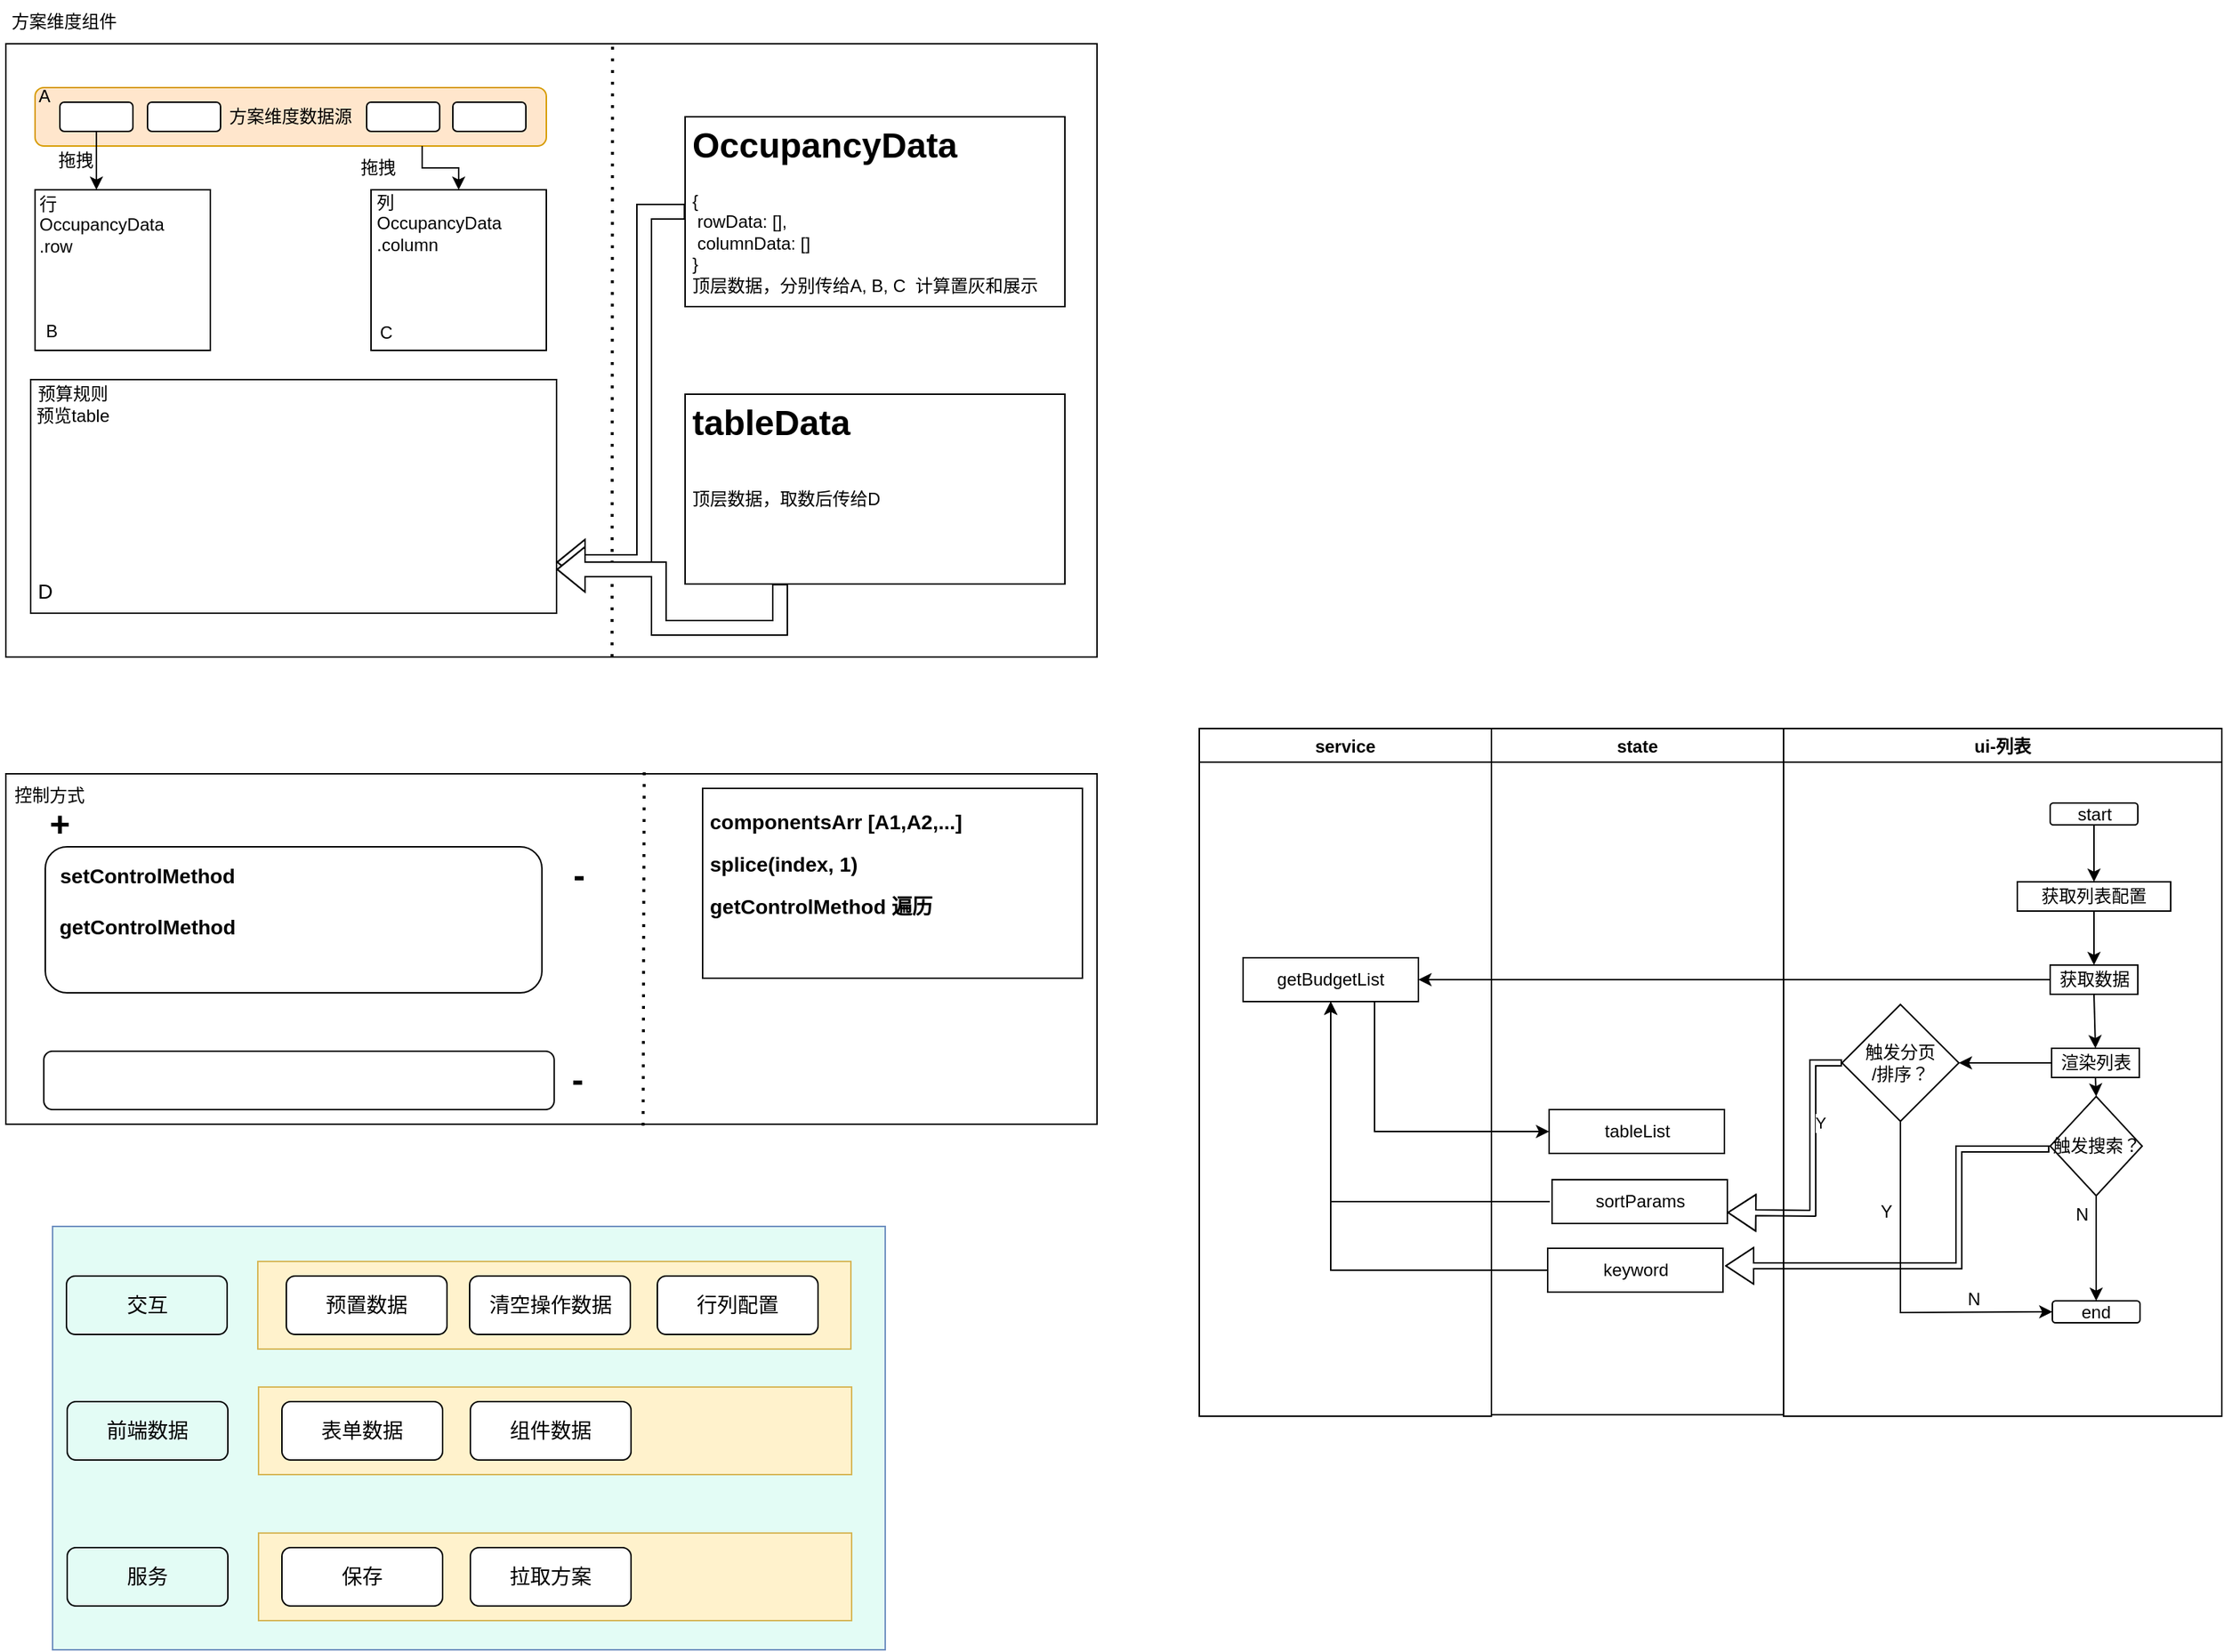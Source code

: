 <mxfile version="16.2.7" type="github">
  <diagram id="qfpWXhSrhyYfTMMbuBGT" name="Page-1">
    <mxGraphModel dx="1426" dy="794" grid="1" gridSize="10" guides="1" tooltips="1" connect="1" arrows="1" fold="1" page="1" pageScale="1" pageWidth="827" pageHeight="1169" math="0" shadow="0">
      <root>
        <mxCell id="0" />
        <mxCell id="1" parent="0" />
        <mxCell id="ocRCpTibMpe3HXO2Mhpm-78" value="" style="rounded=0;whiteSpace=wrap;html=1;fontSize=14;strokeColor=#6c8ebf;fillColor=#E3FCF5;" parent="1" vertex="1">
          <mxGeometry x="115" y="860" width="570" height="290" as="geometry" />
        </mxCell>
        <mxCell id="ocRCpTibMpe3HXO2Mhpm-30" value="" style="rounded=0;whiteSpace=wrap;html=1;fontSize=12;strokeColor=default;fillColor=none;" parent="1" vertex="1">
          <mxGeometry x="83" y="550" width="747" height="240" as="geometry" />
        </mxCell>
        <mxCell id="ocRCpTibMpe3HXO2Mhpm-31" value="控制方式" style="text;html=1;strokeColor=none;fillColor=none;align=center;verticalAlign=middle;whiteSpace=wrap;rounded=0;fontSize=12;" parent="1" vertex="1">
          <mxGeometry x="83" y="550" width="60" height="30" as="geometry" />
        </mxCell>
        <mxCell id="ocRCpTibMpe3HXO2Mhpm-36" value="&lt;font style=&quot;font-size: 24px&quot;&gt;&lt;b&gt;+&lt;/b&gt;&lt;/font&gt;" style="text;html=1;strokeColor=none;fillColor=none;align=center;verticalAlign=middle;whiteSpace=wrap;rounded=0;fontSize=12;" parent="1" vertex="1">
          <mxGeometry x="90" y="570" width="60" height="30" as="geometry" />
        </mxCell>
        <mxCell id="ocRCpTibMpe3HXO2Mhpm-43" value="" style="endArrow=none;dashed=1;html=1;dashPattern=1 3;strokeWidth=2;rounded=0;fontSize=24;fillColor=default;entryX=0.585;entryY=-0.008;entryDx=0;entryDy=0;exitX=0.584;exitY=1.004;exitDx=0;exitDy=0;entryPerimeter=0;exitPerimeter=0;" parent="1" source="ocRCpTibMpe3HXO2Mhpm-30" target="ocRCpTibMpe3HXO2Mhpm-30" edge="1">
          <mxGeometry width="50" height="50" relative="1" as="geometry">
            <mxPoint x="630" y="640" as="sourcePoint" />
            <mxPoint x="680" y="590" as="targetPoint" />
          </mxGeometry>
        </mxCell>
        <mxCell id="ocRCpTibMpe3HXO2Mhpm-1" value="方案维度组件" style="text;html=1;strokeColor=none;fillColor=none;align=center;verticalAlign=middle;whiteSpace=wrap;rounded=0;" parent="1" vertex="1">
          <mxGeometry x="83" y="20" width="80" height="30" as="geometry" />
        </mxCell>
        <mxCell id="ocRCpTibMpe3HXO2Mhpm-2" value="" style="rounded=0;whiteSpace=wrap;html=1;fillColor=none;" parent="1" vertex="1">
          <mxGeometry x="83" y="50" width="747" height="420" as="geometry" />
        </mxCell>
        <mxCell id="ocRCpTibMpe3HXO2Mhpm-3" value="方案维度数据源" style="rounded=1;whiteSpace=wrap;html=1;fillColor=#ffe6cc;strokeColor=#d79b00;" parent="1" vertex="1">
          <mxGeometry x="103" y="80" width="350" height="40" as="geometry" />
        </mxCell>
        <mxCell id="ocRCpTibMpe3HXO2Mhpm-4" value="" style="rounded=1;whiteSpace=wrap;html=1;" parent="1" vertex="1">
          <mxGeometry x="120" y="90" width="50" height="20" as="geometry" />
        </mxCell>
        <mxCell id="ocRCpTibMpe3HXO2Mhpm-5" value="" style="rounded=1;whiteSpace=wrap;html=1;" parent="1" vertex="1">
          <mxGeometry x="180" y="90" width="50" height="20" as="geometry" />
        </mxCell>
        <mxCell id="ocRCpTibMpe3HXO2Mhpm-6" value="" style="rounded=1;whiteSpace=wrap;html=1;" parent="1" vertex="1">
          <mxGeometry x="330" y="90" width="50" height="20" as="geometry" />
        </mxCell>
        <mxCell id="ocRCpTibMpe3HXO2Mhpm-7" value="" style="rounded=1;whiteSpace=wrap;html=1;" parent="1" vertex="1">
          <mxGeometry x="389" y="90" width="50" height="20" as="geometry" />
        </mxCell>
        <mxCell id="ocRCpTibMpe3HXO2Mhpm-8" value="" style="rounded=0;whiteSpace=wrap;html=1;" parent="1" vertex="1">
          <mxGeometry x="103" y="150" width="120" height="110" as="geometry" />
        </mxCell>
        <mxCell id="ocRCpTibMpe3HXO2Mhpm-9" value="" style="rounded=0;whiteSpace=wrap;html=1;" parent="1" vertex="1">
          <mxGeometry x="333" y="150" width="120" height="110" as="geometry" />
        </mxCell>
        <mxCell id="ocRCpTibMpe3HXO2Mhpm-10" value="行&lt;span&gt;OccupancyData .row&lt;/span&gt;" style="text;html=1;strokeColor=none;fillColor=none;align=left;verticalAlign=middle;whiteSpace=wrap;rounded=0;" parent="1" vertex="1">
          <mxGeometry x="104" y="159" width="33" height="30" as="geometry" />
        </mxCell>
        <mxCell id="ocRCpTibMpe3HXO2Mhpm-11" value="&lt;font style=&quot;font-size: 12px&quot;&gt;列&lt;span&gt;OccupancyData .column&lt;/span&gt;&lt;br&gt;&lt;/font&gt;" style="text;html=1;strokeColor=none;fillColor=none;align=left;verticalAlign=middle;whiteSpace=wrap;rounded=0;" parent="1" vertex="1">
          <mxGeometry x="335" y="158" width="33" height="30" as="geometry" />
        </mxCell>
        <mxCell id="ocRCpTibMpe3HXO2Mhpm-12" value="" style="endArrow=classic;html=1;rounded=0;exitX=0.5;exitY=1;exitDx=0;exitDy=0;entryX=0.35;entryY=0;entryDx=0;entryDy=0;entryPerimeter=0;" parent="1" source="ocRCpTibMpe3HXO2Mhpm-4" target="ocRCpTibMpe3HXO2Mhpm-8" edge="1">
          <mxGeometry width="50" height="50" relative="1" as="geometry">
            <mxPoint x="140" y="140" as="sourcePoint" />
            <mxPoint x="190" y="90" as="targetPoint" />
          </mxGeometry>
        </mxCell>
        <mxCell id="ocRCpTibMpe3HXO2Mhpm-13" value="拖拽" style="text;html=1;strokeColor=none;fillColor=none;align=center;verticalAlign=middle;whiteSpace=wrap;rounded=0;" parent="1" vertex="1">
          <mxGeometry x="101" y="115" width="60" height="30" as="geometry" />
        </mxCell>
        <mxCell id="ocRCpTibMpe3HXO2Mhpm-16" value="&lt;h1&gt;OccupancyData&amp;nbsp;&lt;/h1&gt;&lt;div&gt;{&lt;/div&gt;&lt;div&gt;&lt;span style=&quot;white-space: pre&quot;&gt; &lt;/span&gt;rowData: [],&lt;br&gt;&lt;/div&gt;&lt;div&gt;&lt;span style=&quot;white-space: pre&quot;&gt; &lt;/span&gt;columnData: []&lt;br&gt;&lt;/div&gt;&lt;div&gt;}&lt;/div&gt;&lt;div&gt;顶层数据，分别传给A, B, C&amp;nbsp; 计算置灰和展示&lt;/div&gt;" style="text;html=1;strokeColor=default;fillColor=none;spacing=5;spacingTop=-20;whiteSpace=wrap;overflow=hidden;rounded=0;" parent="1" vertex="1">
          <mxGeometry x="548" y="100" width="260" height="130" as="geometry" />
        </mxCell>
        <mxCell id="ocRCpTibMpe3HXO2Mhpm-17" value="A" style="text;html=1;strokeColor=none;fillColor=none;align=center;verticalAlign=middle;whiteSpace=wrap;rounded=0;" parent="1" vertex="1">
          <mxGeometry x="104" y="81" width="11" height="10" as="geometry" />
        </mxCell>
        <mxCell id="ocRCpTibMpe3HXO2Mhpm-18" value="B" style="text;html=1;strokeColor=none;fillColor=none;align=center;verticalAlign=middle;whiteSpace=wrap;rounded=0;" parent="1" vertex="1">
          <mxGeometry x="109" y="242" width="11" height="10" as="geometry" />
        </mxCell>
        <mxCell id="ocRCpTibMpe3HXO2Mhpm-19" value="C" style="text;html=1;strokeColor=none;fillColor=none;align=center;verticalAlign=middle;whiteSpace=wrap;rounded=0;" parent="1" vertex="1">
          <mxGeometry x="338" y="243" width="11" height="10" as="geometry" />
        </mxCell>
        <mxCell id="ocRCpTibMpe3HXO2Mhpm-20" value="拖拽" style="text;html=1;strokeColor=none;fillColor=none;align=center;verticalAlign=middle;whiteSpace=wrap;rounded=0;" parent="1" vertex="1">
          <mxGeometry x="308" y="120" width="60" height="30" as="geometry" />
        </mxCell>
        <mxCell id="ocRCpTibMpe3HXO2Mhpm-21" value="" style="endArrow=classic;html=1;rounded=0;exitX=1;exitY=0;exitDx=0;exitDy=0;entryX=0.5;entryY=0;entryDx=0;entryDy=0;" parent="1" source="ocRCpTibMpe3HXO2Mhpm-20" target="ocRCpTibMpe3HXO2Mhpm-9" edge="1">
          <mxGeometry width="50" height="50" relative="1" as="geometry">
            <mxPoint x="155" y="120" as="sourcePoint" />
            <mxPoint x="155" y="160" as="targetPoint" />
            <Array as="points">
              <mxPoint x="368" y="135" />
              <mxPoint x="393" y="135" />
            </Array>
          </mxGeometry>
        </mxCell>
        <mxCell id="ocRCpTibMpe3HXO2Mhpm-23" value="" style="endArrow=none;dashed=1;html=1;dashPattern=1 3;strokeWidth=2;rounded=0;fontSize=12;entryX=0.556;entryY=-0.002;entryDx=0;entryDy=0;entryPerimeter=0;" parent="1" target="ocRCpTibMpe3HXO2Mhpm-2" edge="1">
          <mxGeometry width="50" height="50" relative="1" as="geometry">
            <mxPoint x="498" y="470" as="sourcePoint" />
            <mxPoint x="440" y="290" as="targetPoint" />
          </mxGeometry>
        </mxCell>
        <mxCell id="ocRCpTibMpe3HXO2Mhpm-25" value="" style="rounded=0;whiteSpace=wrap;html=1;fontSize=12;strokeColor=default;" parent="1" vertex="1">
          <mxGeometry x="100" y="280" width="360" height="160" as="geometry" />
        </mxCell>
        <mxCell id="ocRCpTibMpe3HXO2Mhpm-26" value="预算规则预览table" style="text;html=1;strokeColor=none;fillColor=none;align=center;verticalAlign=middle;whiteSpace=wrap;rounded=0;fontSize=12;" parent="1" vertex="1">
          <mxGeometry x="99" y="282" width="60" height="30" as="geometry" />
        </mxCell>
        <mxCell id="ocRCpTibMpe3HXO2Mhpm-27" value="" style="shape=flexArrow;endArrow=classic;html=1;rounded=0;fontSize=12;exitX=0;exitY=0.5;exitDx=0;exitDy=0;" parent="1" source="ocRCpTibMpe3HXO2Mhpm-16" edge="1">
          <mxGeometry width="50" height="50" relative="1" as="geometry">
            <mxPoint x="390" y="340" as="sourcePoint" />
            <mxPoint x="460" y="405" as="targetPoint" />
            <Array as="points">
              <mxPoint x="520" y="165" />
              <mxPoint x="520" y="290" />
              <mxPoint x="520" y="405" />
            </Array>
          </mxGeometry>
        </mxCell>
        <mxCell id="ocRCpTibMpe3HXO2Mhpm-28" value="&lt;h1&gt;tableData&amp;nbsp;&lt;/h1&gt;&lt;div&gt;&lt;br&gt;&lt;/div&gt;&lt;div&gt;顶层数据，取数后传给D&amp;nbsp;&lt;/div&gt;" style="text;html=1;strokeColor=default;fillColor=none;spacing=5;spacingTop=-20;whiteSpace=wrap;overflow=hidden;rounded=0;" parent="1" vertex="1">
          <mxGeometry x="548" y="290" width="260" height="130" as="geometry" />
        </mxCell>
        <mxCell id="ocRCpTibMpe3HXO2Mhpm-29" value="" style="shape=flexArrow;endArrow=classic;html=1;rounded=0;fontSize=12;exitX=0.25;exitY=1;exitDx=0;exitDy=0;fillColor=default;" parent="1" source="ocRCpTibMpe3HXO2Mhpm-28" edge="1">
          <mxGeometry width="50" height="50" relative="1" as="geometry">
            <mxPoint x="390" y="340" as="sourcePoint" />
            <mxPoint x="460" y="410" as="targetPoint" />
            <Array as="points">
              <mxPoint x="613" y="450" />
              <mxPoint x="530" y="450" />
              <mxPoint x="530" y="410" />
            </Array>
          </mxGeometry>
        </mxCell>
        <mxCell id="ocRCpTibMpe3HXO2Mhpm-33" value="" style="rounded=1;whiteSpace=wrap;html=1;fontSize=12;strokeColor=default;fillColor=default;" parent="1" vertex="1">
          <mxGeometry x="110" y="600" width="340" height="100" as="geometry" />
        </mxCell>
        <mxCell id="ocRCpTibMpe3HXO2Mhpm-37" value="&lt;font style=&quot;font-size: 24px&quot;&gt;&lt;b&gt;-&lt;/b&gt;&lt;/font&gt;" style="text;html=1;strokeColor=none;fillColor=none;align=center;verticalAlign=middle;whiteSpace=wrap;rounded=0;fontSize=12;" parent="1" vertex="1">
          <mxGeometry x="451.25" y="605" width="48.75" height="30" as="geometry" />
        </mxCell>
        <mxCell id="ocRCpTibMpe3HXO2Mhpm-51" value="&lt;h1&gt;&lt;span style=&quot;font-size: 14px&quot;&gt;componentsArr [A1,A2,...]&lt;br&gt;splice(index, 1)&lt;br&gt;getControlMethod 遍历&lt;/span&gt;&lt;/h1&gt;" style="text;html=1;strokeColor=default;fillColor=none;spacing=5;spacingTop=-20;whiteSpace=wrap;overflow=hidden;rounded=0;" parent="1" vertex="1">
          <mxGeometry x="560" y="560" width="260" height="130" as="geometry" />
        </mxCell>
        <mxCell id="ocRCpTibMpe3HXO2Mhpm-52" value="D" style="text;html=1;strokeColor=none;fillColor=none;align=center;verticalAlign=middle;whiteSpace=wrap;rounded=0;fontSize=14;" parent="1" vertex="1">
          <mxGeometry x="79.5" y="410" width="60" height="30" as="geometry" />
        </mxCell>
        <mxCell id="ocRCpTibMpe3HXO2Mhpm-53" value="" style="group" parent="1" vertex="1" connectable="0">
          <mxGeometry x="109" y="740" width="390" height="40" as="geometry" />
        </mxCell>
        <mxCell id="ocRCpTibMpe3HXO2Mhpm-45" value="" style="rounded=1;whiteSpace=wrap;html=1;fontSize=12;strokeColor=default;fillColor=default;" parent="ocRCpTibMpe3HXO2Mhpm-53" vertex="1">
          <mxGeometry width="349.375" height="40" as="geometry" />
        </mxCell>
        <mxCell id="ocRCpTibMpe3HXO2Mhpm-46" value="&lt;font style=&quot;font-size: 24px&quot;&gt;&lt;b&gt;-&lt;/b&gt;&lt;/font&gt;" style="text;html=1;strokeColor=none;fillColor=none;align=center;verticalAlign=middle;whiteSpace=wrap;rounded=0;fontSize=12;" parent="ocRCpTibMpe3HXO2Mhpm-53" vertex="1">
          <mxGeometry x="341.25" y="5" width="48.75" height="30" as="geometry" />
        </mxCell>
        <mxCell id="ocRCpTibMpe3HXO2Mhpm-54" value="&lt;h1 style=&quot;text-align: left&quot;&gt;&lt;span style=&quot;font-size: 14px&quot;&gt;setControlMethod&lt;/span&gt;&lt;/h1&gt;" style="text;html=1;strokeColor=none;fillColor=none;align=center;verticalAlign=middle;whiteSpace=wrap;rounded=0;fontSize=14;" parent="1" vertex="1">
          <mxGeometry x="150" y="600" width="60" height="30" as="geometry" />
        </mxCell>
        <mxCell id="ocRCpTibMpe3HXO2Mhpm-55" value="&lt;h1 style=&quot;text-align: left&quot;&gt;&lt;span style=&quot;font-size: 14px&quot;&gt;getControlMethod&lt;/span&gt;&lt;/h1&gt;" style="text;html=1;strokeColor=none;fillColor=none;align=center;verticalAlign=middle;whiteSpace=wrap;rounded=0;fontSize=14;" parent="1" vertex="1">
          <mxGeometry x="150" y="635" width="60" height="30" as="geometry" />
        </mxCell>
        <mxCell id="ocRCpTibMpe3HXO2Mhpm-79" value="" style="group" parent="1" vertex="1" connectable="0">
          <mxGeometry x="124.5" y="884" width="537.5" height="246" as="geometry" />
        </mxCell>
        <mxCell id="ocRCpTibMpe3HXO2Mhpm-69" value="" style="group" parent="ocRCpTibMpe3HXO2Mhpm-79" vertex="1" connectable="0">
          <mxGeometry width="537" height="60" as="geometry" />
        </mxCell>
        <mxCell id="ocRCpTibMpe3HXO2Mhpm-63" value="" style="rounded=0;whiteSpace=wrap;html=1;fontSize=14;strokeColor=#d6b656;fillColor=#fff2cc;" parent="ocRCpTibMpe3HXO2Mhpm-69" vertex="1">
          <mxGeometry x="131" width="406" height="60" as="geometry" />
        </mxCell>
        <mxCell id="ocRCpTibMpe3HXO2Mhpm-58" value="行列配置" style="rounded=1;whiteSpace=wrap;html=1;fontSize=14;strokeColor=default;fillColor=default;" parent="ocRCpTibMpe3HXO2Mhpm-69" vertex="1">
          <mxGeometry x="404.5" y="10" width="110" height="40" as="geometry" />
        </mxCell>
        <mxCell id="ocRCpTibMpe3HXO2Mhpm-60" value="交互" style="rounded=1;whiteSpace=wrap;html=1;fontSize=14;strokeColor=default;fillColor=none;" parent="ocRCpTibMpe3HXO2Mhpm-69" vertex="1">
          <mxGeometry y="10" width="110" height="40" as="geometry" />
        </mxCell>
        <mxCell id="ocRCpTibMpe3HXO2Mhpm-61" value="清空操作数据" style="rounded=1;whiteSpace=wrap;html=1;fontSize=14;strokeColor=default;fillColor=default;" parent="ocRCpTibMpe3HXO2Mhpm-69" vertex="1">
          <mxGeometry x="276" y="10" width="110" height="40" as="geometry" />
        </mxCell>
        <mxCell id="ocRCpTibMpe3HXO2Mhpm-72" value="预置数据" style="rounded=1;whiteSpace=wrap;html=1;fontSize=14;strokeColor=default;fillColor=default;" parent="ocRCpTibMpe3HXO2Mhpm-69" vertex="1">
          <mxGeometry x="150.5" y="10" width="110" height="40" as="geometry" />
        </mxCell>
        <mxCell id="ocRCpTibMpe3HXO2Mhpm-70" value="" style="group" parent="ocRCpTibMpe3HXO2Mhpm-79" vertex="1" connectable="0">
          <mxGeometry x="0.5" y="186" width="537" height="60" as="geometry" />
        </mxCell>
        <mxCell id="ocRCpTibMpe3HXO2Mhpm-64" value="服务" style="rounded=1;whiteSpace=wrap;html=1;fontSize=14;strokeColor=default;fillColor=none;" parent="ocRCpTibMpe3HXO2Mhpm-70" vertex="1">
          <mxGeometry y="10" width="110" height="40" as="geometry" />
        </mxCell>
        <mxCell id="ocRCpTibMpe3HXO2Mhpm-66" value="" style="rounded=0;whiteSpace=wrap;html=1;fontSize=14;strokeColor=#d6b656;fillColor=#fff2cc;" parent="ocRCpTibMpe3HXO2Mhpm-70" vertex="1">
          <mxGeometry x="131" width="406" height="60" as="geometry" />
        </mxCell>
        <mxCell id="ocRCpTibMpe3HXO2Mhpm-67" value="保存" style="rounded=1;whiteSpace=wrap;html=1;fontSize=14;strokeColor=default;fillColor=default;" parent="ocRCpTibMpe3HXO2Mhpm-70" vertex="1">
          <mxGeometry x="147" y="10" width="110" height="40" as="geometry" />
        </mxCell>
        <mxCell id="ocRCpTibMpe3HXO2Mhpm-68" value="拉取方案" style="rounded=1;whiteSpace=wrap;html=1;fontSize=14;strokeColor=default;fillColor=default;" parent="ocRCpTibMpe3HXO2Mhpm-70" vertex="1">
          <mxGeometry x="276" y="10" width="110" height="40" as="geometry" />
        </mxCell>
        <mxCell id="ocRCpTibMpe3HXO2Mhpm-73" value="" style="group" parent="ocRCpTibMpe3HXO2Mhpm-79" vertex="1" connectable="0">
          <mxGeometry x="0.5" y="86" width="537" height="60" as="geometry" />
        </mxCell>
        <mxCell id="ocRCpTibMpe3HXO2Mhpm-74" value="前端数据" style="rounded=1;whiteSpace=wrap;html=1;fontSize=14;strokeColor=default;fillColor=none;" parent="ocRCpTibMpe3HXO2Mhpm-73" vertex="1">
          <mxGeometry y="10" width="110" height="40" as="geometry" />
        </mxCell>
        <mxCell id="ocRCpTibMpe3HXO2Mhpm-75" value="" style="rounded=0;whiteSpace=wrap;html=1;fontSize=14;strokeColor=#d6b656;fillColor=#fff2cc;" parent="ocRCpTibMpe3HXO2Mhpm-73" vertex="1">
          <mxGeometry x="131" width="406" height="60" as="geometry" />
        </mxCell>
        <mxCell id="ocRCpTibMpe3HXO2Mhpm-76" value="表单数据" style="rounded=1;whiteSpace=wrap;html=1;fontSize=14;strokeColor=default;fillColor=default;" parent="ocRCpTibMpe3HXO2Mhpm-73" vertex="1">
          <mxGeometry x="147" y="10" width="110" height="40" as="geometry" />
        </mxCell>
        <mxCell id="ocRCpTibMpe3HXO2Mhpm-77" value="组件数据" style="rounded=1;whiteSpace=wrap;html=1;fontSize=14;strokeColor=default;fillColor=default;" parent="ocRCpTibMpe3HXO2Mhpm-73" vertex="1">
          <mxGeometry x="276" y="10" width="110" height="40" as="geometry" />
        </mxCell>
        <mxCell id="5oGY8zhfFjUprAflUnd5-39" value="service" style="swimlane;strokeColor=default;fillColor=none;" parent="1" vertex="1">
          <mxGeometry x="900" y="519" width="200" height="471" as="geometry" />
        </mxCell>
        <mxCell id="5oGY8zhfFjUprAflUnd5-40" value="&lt;span style=&quot;text-align: left&quot;&gt;getBudgetList&lt;/span&gt;" style="whiteSpace=wrap;html=1;strokeColor=default;fillColor=none;" parent="5oGY8zhfFjUprAflUnd5-39" vertex="1">
          <mxGeometry x="30" y="157" width="120" height="30" as="geometry" />
        </mxCell>
        <mxCell id="5oGY8zhfFjUprAflUnd5-41" style="edgeStyle=orthogonalEdgeStyle;rounded=0;orthogonalLoop=1;jettySize=auto;html=1;exitX=0.5;exitY=1;exitDx=0;exitDy=0;" parent="5oGY8zhfFjUprAflUnd5-39" source="5oGY8zhfFjUprAflUnd5-40" target="5oGY8zhfFjUprAflUnd5-40" edge="1">
          <mxGeometry relative="1" as="geometry" />
        </mxCell>
        <mxCell id="5oGY8zhfFjUprAflUnd5-47" value="ui-列表" style="swimlane;strokeColor=default;fillColor=none;" parent="1" vertex="1">
          <mxGeometry x="1300" y="519" width="300" height="471" as="geometry" />
        </mxCell>
        <mxCell id="5oGY8zhfFjUprAflUnd5-52" value="start" style="rounded=1;whiteSpace=wrap;html=1;strokeColor=default;fillColor=none;" parent="5oGY8zhfFjUprAflUnd5-47" vertex="1">
          <mxGeometry x="182.5" y="51" width="60" height="15" as="geometry" />
        </mxCell>
        <mxCell id="5oGY8zhfFjUprAflUnd5-55" value="获取数据" style="rounded=0;whiteSpace=wrap;html=1;strokeColor=default;fillColor=none;" parent="5oGY8zhfFjUprAflUnd5-47" vertex="1">
          <mxGeometry x="182.5" y="162" width="60" height="20" as="geometry" />
        </mxCell>
        <mxCell id="5oGY8zhfFjUprAflUnd5-56" value="渲染列表" style="rounded=0;whiteSpace=wrap;html=1;strokeColor=default;fillColor=none;" parent="5oGY8zhfFjUprAflUnd5-47" vertex="1">
          <mxGeometry x="183.5" y="219" width="60" height="20" as="geometry" />
        </mxCell>
        <mxCell id="5oGY8zhfFjUprAflUnd5-75" style="edgeStyle=orthogonalEdgeStyle;rounded=0;orthogonalLoop=1;jettySize=auto;html=1;exitX=0.5;exitY=1;exitDx=0;exitDy=0;entryX=0.5;entryY=0;entryDx=0;entryDy=0;" parent="5oGY8zhfFjUprAflUnd5-47" source="5oGY8zhfFjUprAflUnd5-59" target="5oGY8zhfFjUprAflUnd5-63" edge="1">
          <mxGeometry relative="1" as="geometry" />
        </mxCell>
        <mxCell id="5oGY8zhfFjUprAflUnd5-59" value="触发搜索？" style="rhombus;whiteSpace=wrap;html=1;strokeColor=default;fillColor=none;" parent="5oGY8zhfFjUprAflUnd5-47" vertex="1">
          <mxGeometry x="182.5" y="252" width="63" height="68" as="geometry" />
        </mxCell>
        <mxCell id="5oGY8zhfFjUprAflUnd5-61" value="触发分页&lt;br&gt;/排序？" style="rhombus;whiteSpace=wrap;html=1;strokeColor=default;fillColor=none;" parent="5oGY8zhfFjUprAflUnd5-47" vertex="1">
          <mxGeometry x="40" y="189" width="80" height="80" as="geometry" />
        </mxCell>
        <mxCell id="5oGY8zhfFjUprAflUnd5-63" value="end" style="rounded=1;whiteSpace=wrap;html=1;strokeColor=default;fillColor=none;" parent="5oGY8zhfFjUprAflUnd5-47" vertex="1">
          <mxGeometry x="184" y="392" width="60" height="15" as="geometry" />
        </mxCell>
        <mxCell id="5oGY8zhfFjUprAflUnd5-64" value="获取列表配置" style="rounded=0;whiteSpace=wrap;html=1;strokeColor=default;fillColor=none;" parent="5oGY8zhfFjUprAflUnd5-47" vertex="1">
          <mxGeometry x="160" y="105" width="105" height="20" as="geometry" />
        </mxCell>
        <mxCell id="5oGY8zhfFjUprAflUnd5-66" value="" style="endArrow=classic;html=1;rounded=0;exitX=0.5;exitY=1;exitDx=0;exitDy=0;entryX=0.5;entryY=0;entryDx=0;entryDy=0;" parent="5oGY8zhfFjUprAflUnd5-47" source="5oGY8zhfFjUprAflUnd5-52" target="5oGY8zhfFjUprAflUnd5-64" edge="1">
          <mxGeometry width="50" height="50" relative="1" as="geometry">
            <mxPoint x="130" y="111" as="sourcePoint" />
            <mxPoint x="180" y="61" as="targetPoint" />
          </mxGeometry>
        </mxCell>
        <mxCell id="5oGY8zhfFjUprAflUnd5-67" value="" style="endArrow=classic;html=1;rounded=0;exitX=0.5;exitY=1;exitDx=0;exitDy=0;entryX=0.5;entryY=0;entryDx=0;entryDy=0;" parent="5oGY8zhfFjUprAflUnd5-47" source="5oGY8zhfFjUprAflUnd5-64" target="5oGY8zhfFjUprAflUnd5-55" edge="1">
          <mxGeometry width="50" height="50" relative="1" as="geometry">
            <mxPoint x="130" y="111" as="sourcePoint" />
            <mxPoint x="180" y="61" as="targetPoint" />
          </mxGeometry>
        </mxCell>
        <mxCell id="5oGY8zhfFjUprAflUnd5-69" value="" style="endArrow=classic;html=1;rounded=0;exitX=0.5;exitY=1;exitDx=0;exitDy=0;entryX=0.5;entryY=0;entryDx=0;entryDy=0;" parent="5oGY8zhfFjUprAflUnd5-47" source="5oGY8zhfFjUprAflUnd5-55" target="5oGY8zhfFjUprAflUnd5-56" edge="1">
          <mxGeometry width="50" height="50" relative="1" as="geometry">
            <mxPoint x="406" y="114" as="sourcePoint" />
            <mxPoint x="407" y="151" as="targetPoint" />
          </mxGeometry>
        </mxCell>
        <mxCell id="5oGY8zhfFjUprAflUnd5-70" value="" style="endArrow=classic;html=1;rounded=0;exitX=0.5;exitY=1;exitDx=0;exitDy=0;entryX=0.5;entryY=0;entryDx=0;entryDy=0;" parent="5oGY8zhfFjUprAflUnd5-47" source="5oGY8zhfFjUprAflUnd5-56" target="5oGY8zhfFjUprAflUnd5-59" edge="1">
          <mxGeometry width="50" height="50" relative="1" as="geometry">
            <mxPoint x="407" y="171" as="sourcePoint" />
            <mxPoint x="408" y="208" as="targetPoint" />
          </mxGeometry>
        </mxCell>
        <mxCell id="5oGY8zhfFjUprAflUnd5-82" value="" style="endArrow=classic;html=1;rounded=0;exitX=0;exitY=0.5;exitDx=0;exitDy=0;entryX=1;entryY=0.5;entryDx=0;entryDy=0;" parent="5oGY8zhfFjUprAflUnd5-47" source="5oGY8zhfFjUprAflUnd5-56" target="5oGY8zhfFjUprAflUnd5-61" edge="1">
          <mxGeometry width="50" height="50" relative="1" as="geometry">
            <mxPoint x="-170" y="161" as="sourcePoint" />
            <mxPoint x="-120" y="111" as="targetPoint" />
          </mxGeometry>
        </mxCell>
        <mxCell id="5oGY8zhfFjUprAflUnd5-84" value="" style="endArrow=classic;html=1;rounded=0;exitX=0.5;exitY=1;exitDx=0;exitDy=0;entryX=0;entryY=0.5;entryDx=0;entryDy=0;" parent="5oGY8zhfFjUprAflUnd5-47" source="5oGY8zhfFjUprAflUnd5-61" target="5oGY8zhfFjUprAflUnd5-63" edge="1">
          <mxGeometry width="50" height="50" relative="1" as="geometry">
            <mxPoint x="-170" y="161" as="sourcePoint" />
            <mxPoint x="-120" y="111" as="targetPoint" />
            <Array as="points">
              <mxPoint x="80" y="400" />
            </Array>
          </mxGeometry>
        </mxCell>
        <mxCell id="5oGY8zhfFjUprAflUnd5-76" value="N" style="text;html=1;align=center;verticalAlign=middle;resizable=0;points=[];autosize=1;strokeColor=none;fillColor=none;" parent="1" vertex="1">
          <mxGeometry x="1494" y="842" width="20" height="20" as="geometry" />
        </mxCell>
        <mxCell id="5oGY8zhfFjUprAflUnd5-42" value="state" style="swimlane;strokeColor=default;fillColor=none;" parent="1" vertex="1">
          <mxGeometry x="1100" y="519" width="200" height="470" as="geometry" />
        </mxCell>
        <mxCell id="5oGY8zhfFjUprAflUnd5-43" value="&lt;span style=&quot;text-align: left&quot;&gt;tableList&lt;/span&gt;" style="whiteSpace=wrap;html=1;strokeColor=default;fillColor=none;" parent="5oGY8zhfFjUprAflUnd5-42" vertex="1">
          <mxGeometry x="39.5" y="261" width="120" height="30" as="geometry" />
        </mxCell>
        <mxCell id="5oGY8zhfFjUprAflUnd5-44" style="edgeStyle=orthogonalEdgeStyle;rounded=0;orthogonalLoop=1;jettySize=auto;html=1;exitX=0.5;exitY=1;exitDx=0;exitDy=0;" parent="5oGY8zhfFjUprAflUnd5-42" source="5oGY8zhfFjUprAflUnd5-43" target="5oGY8zhfFjUprAflUnd5-43" edge="1">
          <mxGeometry relative="1" as="geometry" />
        </mxCell>
        <mxCell id="5oGY8zhfFjUprAflUnd5-45" value="&lt;span style=&quot;text-align: left&quot;&gt;sortParams&lt;/span&gt;" style="whiteSpace=wrap;html=1;strokeColor=default;fillColor=none;" parent="5oGY8zhfFjUprAflUnd5-42" vertex="1">
          <mxGeometry x="41.5" y="309" width="120" height="30" as="geometry" />
        </mxCell>
        <mxCell id="5oGY8zhfFjUprAflUnd5-46" value="&lt;span style=&quot;text-align: left&quot;&gt;keyword&lt;/span&gt;" style="whiteSpace=wrap;html=1;strokeColor=default;fillColor=none;" parent="5oGY8zhfFjUprAflUnd5-42" vertex="1">
          <mxGeometry x="38.5" y="356" width="120" height="30" as="geometry" />
        </mxCell>
        <mxCell id="5oGY8zhfFjUprAflUnd5-77" value="" style="endArrow=classic;html=1;rounded=0;exitX=0;exitY=0.5;exitDx=0;exitDy=0;entryX=1;entryY=0.5;entryDx=0;entryDy=0;" parent="1" source="5oGY8zhfFjUprAflUnd5-55" target="5oGY8zhfFjUprAflUnd5-40" edge="1">
          <mxGeometry width="50" height="50" relative="1" as="geometry">
            <mxPoint x="1130" y="680" as="sourcePoint" />
            <mxPoint x="1180" y="630" as="targetPoint" />
          </mxGeometry>
        </mxCell>
        <mxCell id="5oGY8zhfFjUprAflUnd5-78" value="" style="shape=flexArrow;endArrow=classic;html=1;rounded=0;width=4;" parent="1" edge="1">
          <mxGeometry width="50" height="50" relative="1" as="geometry">
            <mxPoint x="1482" y="807" as="sourcePoint" />
            <mxPoint x="1260" y="887" as="targetPoint" />
            <Array as="points">
              <mxPoint x="1420" y="807" />
              <mxPoint x="1420" y="887" />
            </Array>
          </mxGeometry>
        </mxCell>
        <mxCell id="5oGY8zhfFjUprAflUnd5-79" value="Y" style="text;html=1;align=center;verticalAlign=middle;resizable=0;points=[];autosize=1;strokeColor=none;fillColor=none;" parent="1" vertex="1">
          <mxGeometry x="1360" y="840" width="20" height="20" as="geometry" />
        </mxCell>
        <mxCell id="5oGY8zhfFjUprAflUnd5-83" value="" style="shape=flexArrow;endArrow=classic;html=1;rounded=0;exitX=0;exitY=0.5;exitDx=0;exitDy=0;entryX=1;entryY=0.75;entryDx=0;entryDy=0;width=4;" parent="1" source="5oGY8zhfFjUprAflUnd5-61" target="5oGY8zhfFjUprAflUnd5-45" edge="1">
          <mxGeometry width="50" height="50" relative="1" as="geometry">
            <mxPoint x="1130" y="680" as="sourcePoint" />
            <mxPoint x="1180" y="630" as="targetPoint" />
            <Array as="points">
              <mxPoint x="1320" y="748" />
              <mxPoint x="1320" y="851" />
            </Array>
          </mxGeometry>
        </mxCell>
        <mxCell id="5oGY8zhfFjUprAflUnd5-86" value="Y" style="edgeLabel;html=1;align=center;verticalAlign=middle;resizable=0;points=[];" parent="5oGY8zhfFjUprAflUnd5-83" vertex="1" connectable="0">
          <mxGeometry x="-0.328" y="5" relative="1" as="geometry">
            <mxPoint as="offset" />
          </mxGeometry>
        </mxCell>
        <mxCell id="5oGY8zhfFjUprAflUnd5-85" value="N" style="text;html=1;align=center;verticalAlign=middle;resizable=0;points=[];autosize=1;strokeColor=none;fillColor=none;" parent="1" vertex="1">
          <mxGeometry x="1420" y="900" width="20" height="20" as="geometry" />
        </mxCell>
        <mxCell id="5oGY8zhfFjUprAflUnd5-89" value="" style="endArrow=classic;html=1;rounded=0;entryX=0.5;entryY=1;entryDx=0;entryDy=0;" parent="1" target="5oGY8zhfFjUprAflUnd5-40" edge="1">
          <mxGeometry width="50" height="50" relative="1" as="geometry">
            <mxPoint x="1140" y="843" as="sourcePoint" />
            <mxPoint x="1180" y="630" as="targetPoint" />
            <Array as="points">
              <mxPoint x="1120" y="843" />
              <mxPoint x="990" y="843" />
            </Array>
          </mxGeometry>
        </mxCell>
        <mxCell id="5oGY8zhfFjUprAflUnd5-90" value="" style="endArrow=classic;html=1;rounded=0;exitX=0;exitY=0.5;exitDx=0;exitDy=0;entryX=0.5;entryY=1;entryDx=0;entryDy=0;" parent="1" source="5oGY8zhfFjUprAflUnd5-46" target="5oGY8zhfFjUprAflUnd5-40" edge="1">
          <mxGeometry width="50" height="50" relative="1" as="geometry">
            <mxPoint x="960" y="940" as="sourcePoint" />
            <mxPoint x="1010" y="890" as="targetPoint" />
            <Array as="points">
              <mxPoint x="990" y="890" />
            </Array>
          </mxGeometry>
        </mxCell>
        <mxCell id="5oGY8zhfFjUprAflUnd5-91" value="" style="endArrow=classic;html=1;rounded=0;exitX=0.75;exitY=1;exitDx=0;exitDy=0;entryX=0;entryY=0.5;entryDx=0;entryDy=0;" parent="1" source="5oGY8zhfFjUprAflUnd5-40" target="5oGY8zhfFjUprAflUnd5-43" edge="1">
          <mxGeometry width="50" height="50" relative="1" as="geometry">
            <mxPoint x="1130" y="680" as="sourcePoint" />
            <mxPoint x="1180" y="630" as="targetPoint" />
            <Array as="points">
              <mxPoint x="1020" y="795" />
            </Array>
          </mxGeometry>
        </mxCell>
      </root>
    </mxGraphModel>
  </diagram>
</mxfile>
